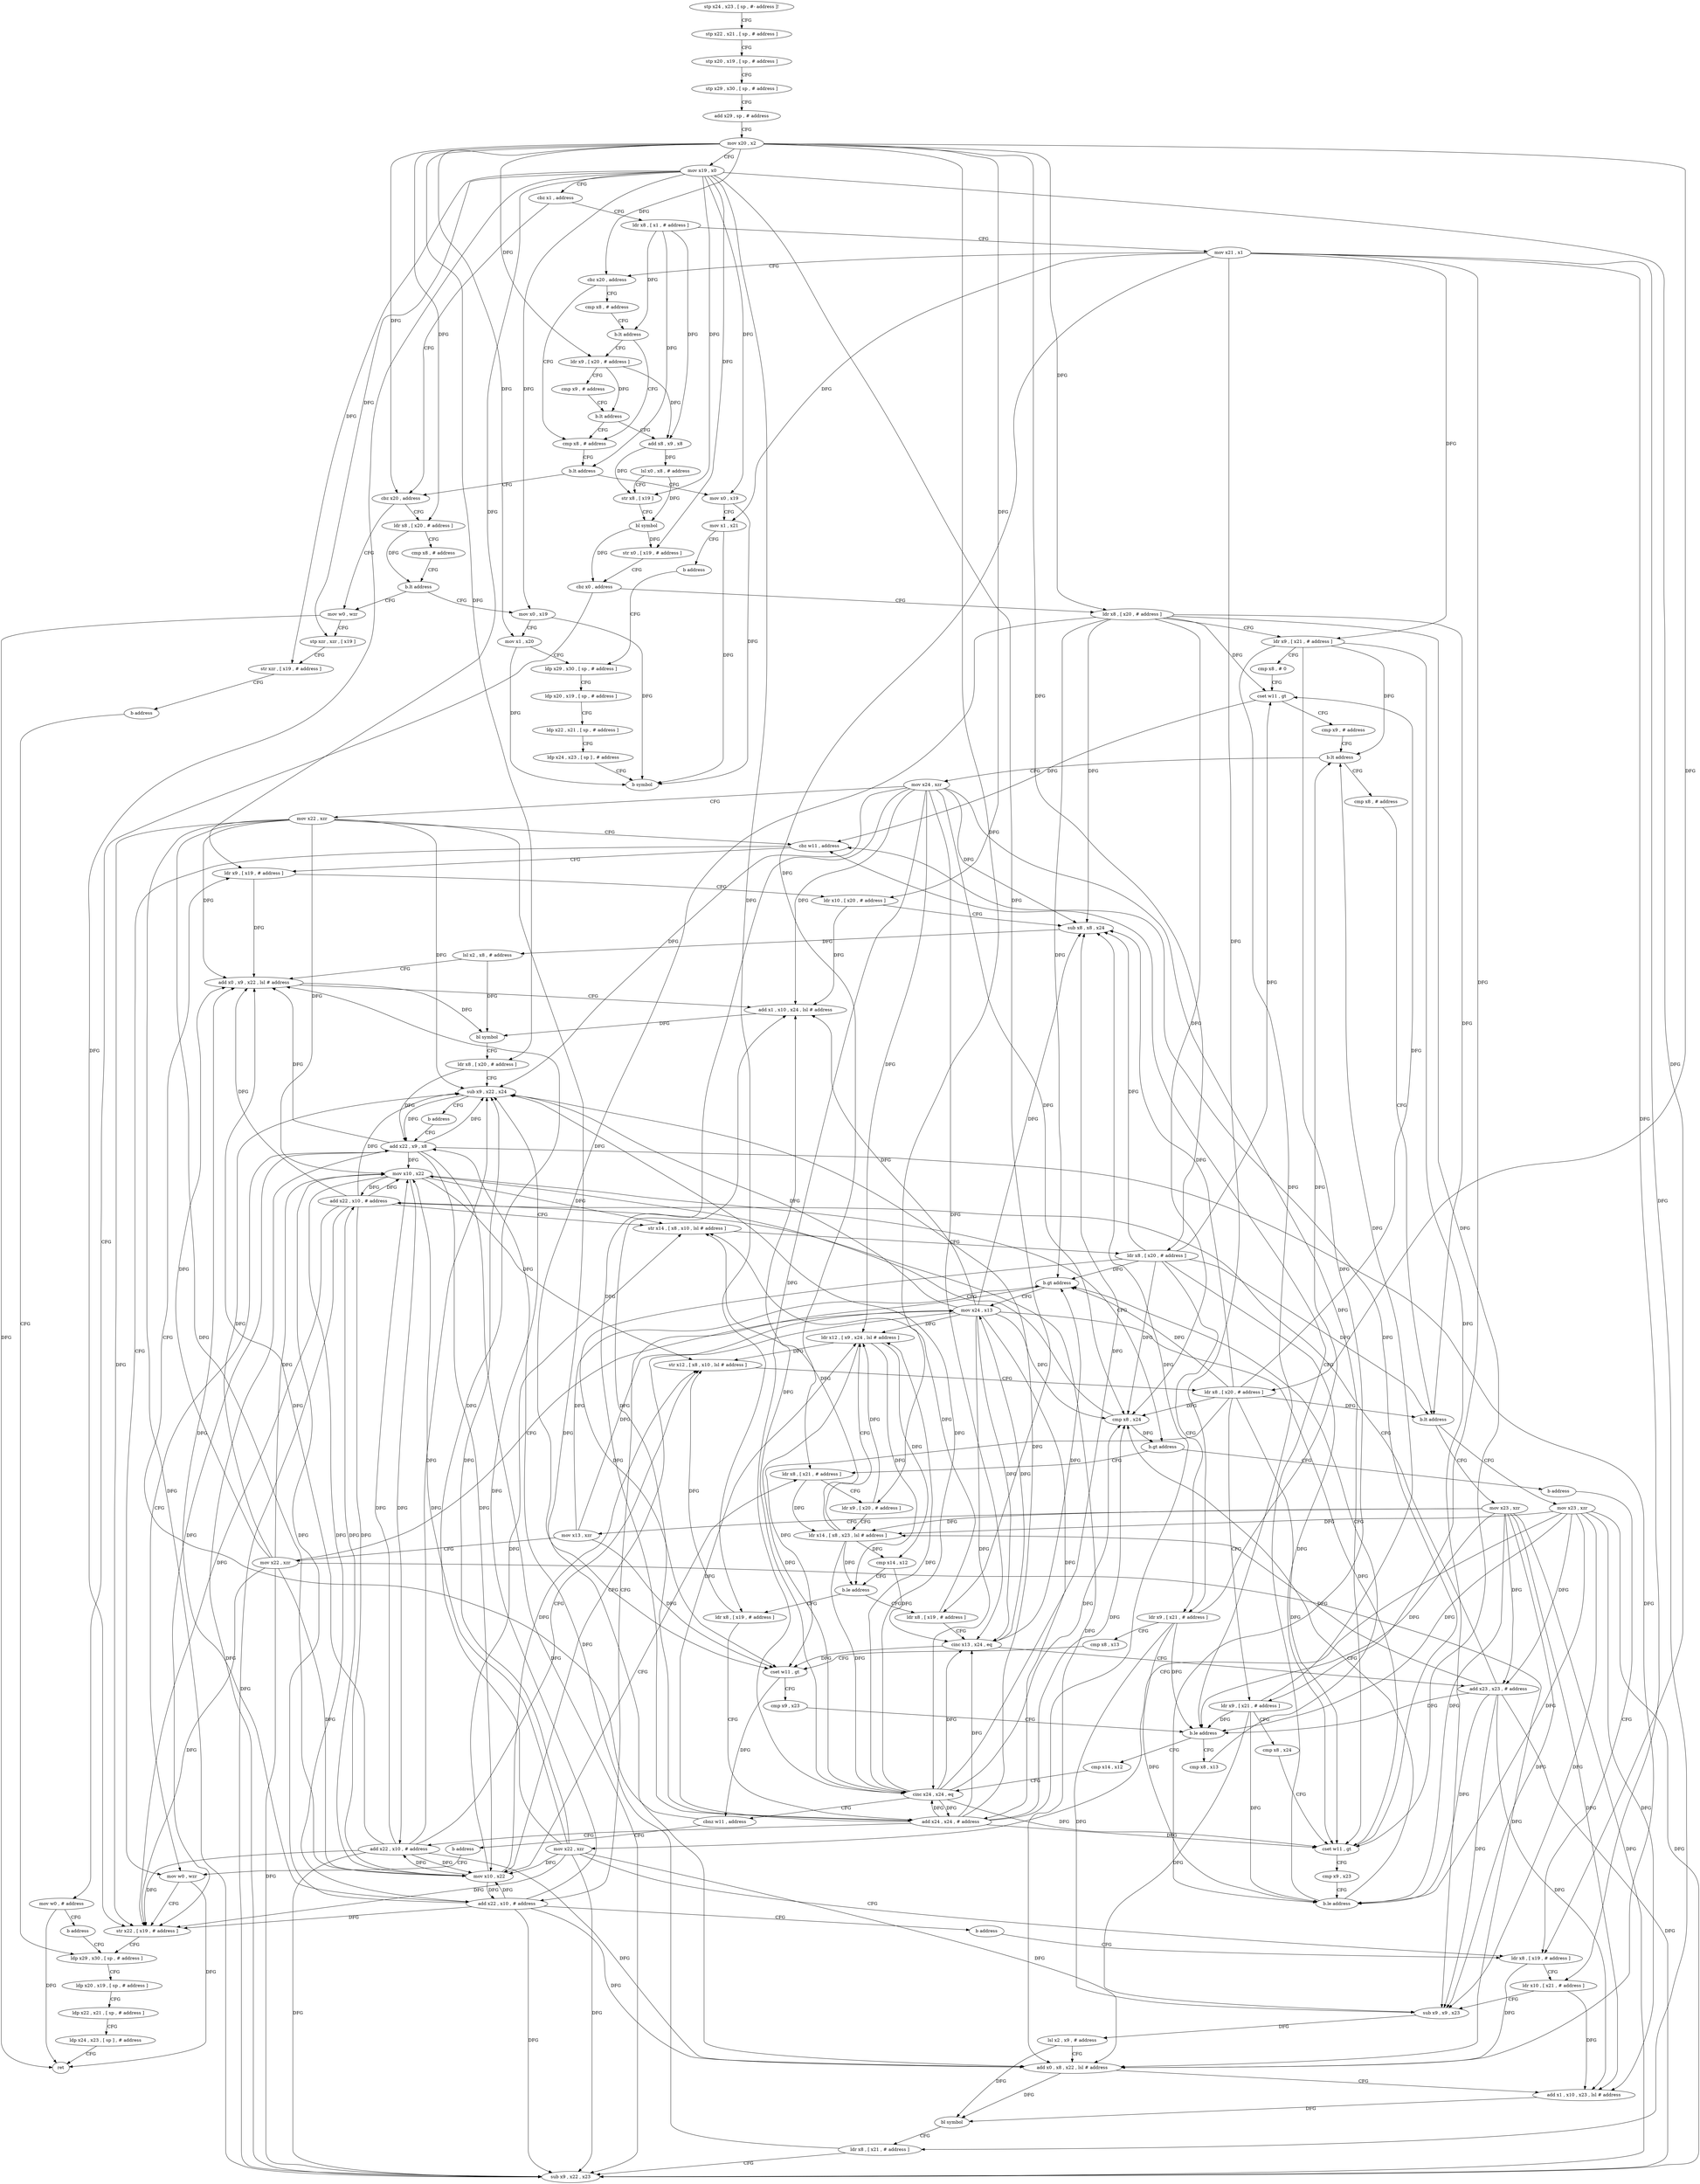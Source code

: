 digraph "func" {
"4250460" [label = "stp x24 , x23 , [ sp , #- address ]!" ]
"4250464" [label = "stp x22 , x21 , [ sp , # address ]" ]
"4250468" [label = "stp x20 , x19 , [ sp , # address ]" ]
"4250472" [label = "stp x29 , x30 , [ sp , # address ]" ]
"4250476" [label = "add x29 , sp , # address" ]
"4250480" [label = "mov x20 , x2" ]
"4250484" [label = "mov x19 , x0" ]
"4250488" [label = "cbz x1 , address" ]
"4250760" [label = "cbz x20 , address" ]
"4250492" [label = "ldr x8 , [ x1 , # address ]" ]
"4250804" [label = "mov w0 , wzr" ]
"4250764" [label = "ldr x8 , [ x20 , # address ]" ]
"4250496" [label = "mov x21 , x1" ]
"4250500" [label = "cbz x20 , address" ]
"4250740" [label = "cmp x8 , # address" ]
"4250504" [label = "cmp x8 , # address" ]
"4250808" [label = "stp xzr , xzr , [ x19 ]" ]
"4250812" [label = "str xzr , [ x19 , # address ]" ]
"4250816" [label = "b address" ]
"4250928" [label = "ldp x29 , x30 , [ sp , # address ]" ]
"4250768" [label = "cmp x8 , # address" ]
"4250772" [label = "b.lt address" ]
"4250776" [label = "mov x0 , x19" ]
"4250744" [label = "b.lt address" ]
"4250748" [label = "mov x0 , x19" ]
"4250508" [label = "b.lt address" ]
"4250512" [label = "ldr x9 , [ x20 , # address ]" ]
"4250932" [label = "ldp x20 , x19 , [ sp , # address ]" ]
"4250936" [label = "ldp x22 , x21 , [ sp , # address ]" ]
"4250940" [label = "ldp x24 , x23 , [ sp ] , # address" ]
"4250944" [label = "ret" ]
"4250780" [label = "mov x1 , x20" ]
"4250784" [label = "ldp x29 , x30 , [ sp , # address ]" ]
"4250752" [label = "mov x1 , x21" ]
"4250756" [label = "b address" ]
"4250516" [label = "cmp x9 , # address" ]
"4250520" [label = "b.lt address" ]
"4250524" [label = "add x8 , x9 , x8" ]
"4250788" [label = "ldp x20 , x19 , [ sp , # address ]" ]
"4250792" [label = "ldp x22 , x21 , [ sp , # address ]" ]
"4250796" [label = "ldp x24 , x23 , [ sp ] , # address" ]
"4250800" [label = "b symbol" ]
"4250528" [label = "lsl x0 , x8 , # address" ]
"4250532" [label = "str x8 , [ x19 ]" ]
"4250536" [label = "bl symbol" ]
"4250540" [label = "str x0 , [ x19 , # address ]" ]
"4250544" [label = "cbz x0 , address" ]
"4250964" [label = "mov w0 , # address" ]
"4250548" [label = "ldr x8 , [ x20 , # address ]" ]
"4250968" [label = "b address" ]
"4250552" [label = "ldr x9 , [ x21 , # address ]" ]
"4250556" [label = "cmp x8 , # 0" ]
"4250560" [label = "cset w11 , gt" ]
"4250564" [label = "cmp x9 , # address" ]
"4250568" [label = "b.lt address" ]
"4250820" [label = "mov x24 , xzr" ]
"4250572" [label = "cmp x8 , # address" ]
"4250824" [label = "mov x22 , xzr" ]
"4250828" [label = "cbz w11 , address" ]
"4250576" [label = "b.lt address" ]
"4250872" [label = "mov x23 , xzr" ]
"4250580" [label = "mov x23 , xzr" ]
"4250920" [label = "mov w0 , wzr" ]
"4250924" [label = "str x22 , [ x19 , # address ]" ]
"4250832" [label = "ldr x9 , [ x19 , # address ]" ]
"4250836" [label = "ldr x10 , [ x20 , # address ]" ]
"4250840" [label = "sub x8 , x8 , x24" ]
"4250844" [label = "lsl x2 , x8 , # address" ]
"4250848" [label = "add x0 , x9 , x22 , lsl # address" ]
"4250852" [label = "add x1 , x10 , x24 , lsl # address" ]
"4250856" [label = "bl symbol" ]
"4250860" [label = "ldr x8 , [ x20 , # address ]" ]
"4250864" [label = "sub x9 , x22 , x24" ]
"4250868" [label = "b address" ]
"4250916" [label = "add x22 , x9 , x8" ]
"4250876" [label = "mov x22 , xzr" ]
"4250880" [label = "ldr x8 , [ x19 , # address ]" ]
"4250584" [label = "mov x13 , xzr" ]
"4250588" [label = "mov x22 , xzr" ]
"4250592" [label = "mov x24 , x13" ]
"4250680" [label = "ldr x8 , [ x19 , # address ]" ]
"4250684" [label = "cinc x13 , x24 , eq" ]
"4250688" [label = "add x23 , x23 , # address" ]
"4250692" [label = "add x22 , x10 , # address" ]
"4250696" [label = "str x14 , [ x8 , x10 , lsl # address ]" ]
"4250700" [label = "ldr x8 , [ x20 , # address ]" ]
"4250704" [label = "ldr x9 , [ x21 , # address ]" ]
"4250708" [label = "cmp x8 , x13" ]
"4250712" [label = "cset w11 , gt" ]
"4250716" [label = "cmp x9 , x23" ]
"4250720" [label = "b.le address" ]
"4250948" [label = "cmp x14 , x12" ]
"4250724" [label = "cmp x8 , x13" ]
"4250624" [label = "ldr x8 , [ x19 , # address ]" ]
"4250628" [label = "add x24 , x24 , # address" ]
"4250632" [label = "add x22 , x10 , # address" ]
"4250636" [label = "str x12 , [ x8 , x10 , lsl # address ]" ]
"4250640" [label = "ldr x8 , [ x20 , # address ]" ]
"4250644" [label = "ldr x9 , [ x21 , # address ]" ]
"4250648" [label = "cmp x8 , x24" ]
"4250652" [label = "cset w11 , gt" ]
"4250656" [label = "cmp x9 , x23" ]
"4250660" [label = "b.le address" ]
"4250664" [label = "cmp x8 , x24" ]
"4250952" [label = "cinc x24 , x24 , eq" ]
"4250956" [label = "cbnz w11 , address" ]
"4250960" [label = "b address" ]
"4250728" [label = "b.gt address" ]
"4250732" [label = "add x22 , x10 , # address" ]
"4250668" [label = "mov x10 , x22" ]
"4250672" [label = "b.gt address" ]
"4250600" [label = "ldr x8 , [ x21 , # address ]" ]
"4250676" [label = "b address" ]
"4250596" [label = "mov x10 , x22" ]
"4250736" [label = "b address" ]
"4250604" [label = "ldr x9 , [ x20 , # address ]" ]
"4250608" [label = "ldr x14 , [ x8 , x23 , lsl # address ]" ]
"4250612" [label = "ldr x12 , [ x9 , x24 , lsl # address ]" ]
"4250616" [label = "cmp x14 , x12" ]
"4250620" [label = "b.le address" ]
"4250884" [label = "ldr x10 , [ x21 , # address ]" ]
"4250888" [label = "sub x9 , x9 , x23" ]
"4250892" [label = "lsl x2 , x9 , # address" ]
"4250896" [label = "add x0 , x8 , x22 , lsl # address" ]
"4250900" [label = "add x1 , x10 , x23 , lsl # address" ]
"4250904" [label = "bl symbol" ]
"4250908" [label = "ldr x8 , [ x21 , # address ]" ]
"4250912" [label = "sub x9 , x22 , x23" ]
"4250460" -> "4250464" [ label = "CFG" ]
"4250464" -> "4250468" [ label = "CFG" ]
"4250468" -> "4250472" [ label = "CFG" ]
"4250472" -> "4250476" [ label = "CFG" ]
"4250476" -> "4250480" [ label = "CFG" ]
"4250480" -> "4250484" [ label = "CFG" ]
"4250480" -> "4250760" [ label = "DFG" ]
"4250480" -> "4250500" [ label = "DFG" ]
"4250480" -> "4250764" [ label = "DFG" ]
"4250480" -> "4250780" [ label = "DFG" ]
"4250480" -> "4250512" [ label = "DFG" ]
"4250480" -> "4250548" [ label = "DFG" ]
"4250480" -> "4250836" [ label = "DFG" ]
"4250480" -> "4250860" [ label = "DFG" ]
"4250480" -> "4250604" [ label = "DFG" ]
"4250480" -> "4250640" [ label = "DFG" ]
"4250480" -> "4250700" [ label = "DFG" ]
"4250484" -> "4250488" [ label = "CFG" ]
"4250484" -> "4250808" [ label = "DFG" ]
"4250484" -> "4250812" [ label = "DFG" ]
"4250484" -> "4250776" [ label = "DFG" ]
"4250484" -> "4250748" [ label = "DFG" ]
"4250484" -> "4250532" [ label = "DFG" ]
"4250484" -> "4250540" [ label = "DFG" ]
"4250484" -> "4250924" [ label = "DFG" ]
"4250484" -> "4250832" [ label = "DFG" ]
"4250484" -> "4250880" [ label = "DFG" ]
"4250484" -> "4250680" [ label = "DFG" ]
"4250484" -> "4250624" [ label = "DFG" ]
"4250488" -> "4250760" [ label = "CFG" ]
"4250488" -> "4250492" [ label = "CFG" ]
"4250760" -> "4250804" [ label = "CFG" ]
"4250760" -> "4250764" [ label = "CFG" ]
"4250492" -> "4250496" [ label = "CFG" ]
"4250492" -> "4250744" [ label = "DFG" ]
"4250492" -> "4250508" [ label = "DFG" ]
"4250492" -> "4250524" [ label = "DFG" ]
"4250804" -> "4250808" [ label = "CFG" ]
"4250804" -> "4250944" [ label = "DFG" ]
"4250764" -> "4250768" [ label = "CFG" ]
"4250764" -> "4250772" [ label = "DFG" ]
"4250496" -> "4250500" [ label = "CFG" ]
"4250496" -> "4250752" [ label = "DFG" ]
"4250496" -> "4250552" [ label = "DFG" ]
"4250496" -> "4250884" [ label = "DFG" ]
"4250496" -> "4250908" [ label = "DFG" ]
"4250496" -> "4250600" [ label = "DFG" ]
"4250496" -> "4250644" [ label = "DFG" ]
"4250496" -> "4250704" [ label = "DFG" ]
"4250500" -> "4250740" [ label = "CFG" ]
"4250500" -> "4250504" [ label = "CFG" ]
"4250740" -> "4250744" [ label = "CFG" ]
"4250504" -> "4250508" [ label = "CFG" ]
"4250808" -> "4250812" [ label = "CFG" ]
"4250812" -> "4250816" [ label = "CFG" ]
"4250816" -> "4250928" [ label = "CFG" ]
"4250928" -> "4250932" [ label = "CFG" ]
"4250768" -> "4250772" [ label = "CFG" ]
"4250772" -> "4250804" [ label = "CFG" ]
"4250772" -> "4250776" [ label = "CFG" ]
"4250776" -> "4250780" [ label = "CFG" ]
"4250776" -> "4250800" [ label = "DFG" ]
"4250744" -> "4250760" [ label = "CFG" ]
"4250744" -> "4250748" [ label = "CFG" ]
"4250748" -> "4250752" [ label = "CFG" ]
"4250748" -> "4250800" [ label = "DFG" ]
"4250508" -> "4250740" [ label = "CFG" ]
"4250508" -> "4250512" [ label = "CFG" ]
"4250512" -> "4250516" [ label = "CFG" ]
"4250512" -> "4250520" [ label = "DFG" ]
"4250512" -> "4250524" [ label = "DFG" ]
"4250932" -> "4250936" [ label = "CFG" ]
"4250936" -> "4250940" [ label = "CFG" ]
"4250940" -> "4250944" [ label = "CFG" ]
"4250780" -> "4250784" [ label = "CFG" ]
"4250780" -> "4250800" [ label = "DFG" ]
"4250784" -> "4250788" [ label = "CFG" ]
"4250752" -> "4250756" [ label = "CFG" ]
"4250752" -> "4250800" [ label = "DFG" ]
"4250756" -> "4250784" [ label = "CFG" ]
"4250516" -> "4250520" [ label = "CFG" ]
"4250520" -> "4250740" [ label = "CFG" ]
"4250520" -> "4250524" [ label = "CFG" ]
"4250524" -> "4250528" [ label = "DFG" ]
"4250524" -> "4250532" [ label = "DFG" ]
"4250788" -> "4250792" [ label = "CFG" ]
"4250792" -> "4250796" [ label = "CFG" ]
"4250796" -> "4250800" [ label = "CFG" ]
"4250528" -> "4250532" [ label = "CFG" ]
"4250528" -> "4250536" [ label = "DFG" ]
"4250532" -> "4250536" [ label = "CFG" ]
"4250536" -> "4250540" [ label = "DFG" ]
"4250536" -> "4250544" [ label = "DFG" ]
"4250540" -> "4250544" [ label = "CFG" ]
"4250544" -> "4250964" [ label = "CFG" ]
"4250544" -> "4250548" [ label = "CFG" ]
"4250964" -> "4250968" [ label = "CFG" ]
"4250964" -> "4250944" [ label = "DFG" ]
"4250548" -> "4250552" [ label = "CFG" ]
"4250548" -> "4250560" [ label = "DFG" ]
"4250548" -> "4250576" [ label = "DFG" ]
"4250548" -> "4250840" [ label = "DFG" ]
"4250548" -> "4250652" [ label = "DFG" ]
"4250548" -> "4250712" [ label = "DFG" ]
"4250548" -> "4250664" [ label = "DFG" ]
"4250548" -> "4250728" [ label = "DFG" ]
"4250968" -> "4250928" [ label = "CFG" ]
"4250552" -> "4250556" [ label = "CFG" ]
"4250552" -> "4250568" [ label = "DFG" ]
"4250552" -> "4250888" [ label = "DFG" ]
"4250552" -> "4250660" [ label = "DFG" ]
"4250552" -> "4250720" [ label = "DFG" ]
"4250556" -> "4250560" [ label = "CFG" ]
"4250560" -> "4250564" [ label = "CFG" ]
"4250560" -> "4250828" [ label = "DFG" ]
"4250564" -> "4250568" [ label = "CFG" ]
"4250568" -> "4250820" [ label = "CFG" ]
"4250568" -> "4250572" [ label = "CFG" ]
"4250820" -> "4250824" [ label = "CFG" ]
"4250820" -> "4250840" [ label = "DFG" ]
"4250820" -> "4250852" [ label = "DFG" ]
"4250820" -> "4250864" [ label = "DFG" ]
"4250820" -> "4250612" [ label = "DFG" ]
"4250820" -> "4250628" [ label = "DFG" ]
"4250820" -> "4250652" [ label = "DFG" ]
"4250820" -> "4250684" [ label = "DFG" ]
"4250820" -> "4250664" [ label = "DFG" ]
"4250820" -> "4250952" [ label = "DFG" ]
"4250572" -> "4250576" [ label = "CFG" ]
"4250824" -> "4250828" [ label = "CFG" ]
"4250824" -> "4250924" [ label = "DFG" ]
"4250824" -> "4250848" [ label = "DFG" ]
"4250824" -> "4250864" [ label = "DFG" ]
"4250824" -> "4250896" [ label = "DFG" ]
"4250824" -> "4250912" [ label = "DFG" ]
"4250824" -> "4250596" [ label = "DFG" ]
"4250824" -> "4250668" [ label = "DFG" ]
"4250828" -> "4250920" [ label = "CFG" ]
"4250828" -> "4250832" [ label = "CFG" ]
"4250576" -> "4250872" [ label = "CFG" ]
"4250576" -> "4250580" [ label = "CFG" ]
"4250872" -> "4250876" [ label = "CFG" ]
"4250872" -> "4250888" [ label = "DFG" ]
"4250872" -> "4250900" [ label = "DFG" ]
"4250872" -> "4250912" [ label = "DFG" ]
"4250872" -> "4250608" [ label = "DFG" ]
"4250872" -> "4250688" [ label = "DFG" ]
"4250872" -> "4250660" [ label = "DFG" ]
"4250872" -> "4250720" [ label = "DFG" ]
"4250580" -> "4250584" [ label = "CFG" ]
"4250580" -> "4250888" [ label = "DFG" ]
"4250580" -> "4250900" [ label = "DFG" ]
"4250580" -> "4250912" [ label = "DFG" ]
"4250580" -> "4250608" [ label = "DFG" ]
"4250580" -> "4250688" [ label = "DFG" ]
"4250580" -> "4250660" [ label = "DFG" ]
"4250580" -> "4250720" [ label = "DFG" ]
"4250920" -> "4250924" [ label = "CFG" ]
"4250920" -> "4250944" [ label = "DFG" ]
"4250924" -> "4250928" [ label = "CFG" ]
"4250832" -> "4250836" [ label = "CFG" ]
"4250832" -> "4250848" [ label = "DFG" ]
"4250836" -> "4250840" [ label = "CFG" ]
"4250836" -> "4250852" [ label = "DFG" ]
"4250840" -> "4250844" [ label = "DFG" ]
"4250844" -> "4250848" [ label = "CFG" ]
"4250844" -> "4250856" [ label = "DFG" ]
"4250848" -> "4250852" [ label = "CFG" ]
"4250848" -> "4250856" [ label = "DFG" ]
"4250852" -> "4250856" [ label = "DFG" ]
"4250856" -> "4250860" [ label = "CFG" ]
"4250860" -> "4250864" [ label = "CFG" ]
"4250860" -> "4250916" [ label = "DFG" ]
"4250864" -> "4250868" [ label = "CFG" ]
"4250864" -> "4250916" [ label = "DFG" ]
"4250868" -> "4250916" [ label = "CFG" ]
"4250916" -> "4250920" [ label = "CFG" ]
"4250916" -> "4250924" [ label = "DFG" ]
"4250916" -> "4250848" [ label = "DFG" ]
"4250916" -> "4250896" [ label = "DFG" ]
"4250916" -> "4250596" [ label = "DFG" ]
"4250916" -> "4250864" [ label = "DFG" ]
"4250916" -> "4250912" [ label = "DFG" ]
"4250916" -> "4250668" [ label = "DFG" ]
"4250876" -> "4250880" [ label = "CFG" ]
"4250876" -> "4250924" [ label = "DFG" ]
"4250876" -> "4250848" [ label = "DFG" ]
"4250876" -> "4250864" [ label = "DFG" ]
"4250876" -> "4250896" [ label = "DFG" ]
"4250876" -> "4250912" [ label = "DFG" ]
"4250876" -> "4250596" [ label = "DFG" ]
"4250876" -> "4250668" [ label = "DFG" ]
"4250880" -> "4250884" [ label = "CFG" ]
"4250880" -> "4250896" [ label = "DFG" ]
"4250584" -> "4250588" [ label = "CFG" ]
"4250584" -> "4250592" [ label = "DFG" ]
"4250584" -> "4250712" [ label = "DFG" ]
"4250584" -> "4250728" [ label = "DFG" ]
"4250588" -> "4250592" [ label = "CFG" ]
"4250588" -> "4250924" [ label = "DFG" ]
"4250588" -> "4250848" [ label = "DFG" ]
"4250588" -> "4250864" [ label = "DFG" ]
"4250588" -> "4250896" [ label = "DFG" ]
"4250588" -> "4250912" [ label = "DFG" ]
"4250588" -> "4250596" [ label = "DFG" ]
"4250588" -> "4250668" [ label = "DFG" ]
"4250592" -> "4250596" [ label = "CFG" ]
"4250592" -> "4250840" [ label = "DFG" ]
"4250592" -> "4250852" [ label = "DFG" ]
"4250592" -> "4250864" [ label = "DFG" ]
"4250592" -> "4250612" [ label = "DFG" ]
"4250592" -> "4250628" [ label = "DFG" ]
"4250592" -> "4250652" [ label = "DFG" ]
"4250592" -> "4250684" [ label = "DFG" ]
"4250592" -> "4250664" [ label = "DFG" ]
"4250592" -> "4250952" [ label = "DFG" ]
"4250680" -> "4250684" [ label = "CFG" ]
"4250680" -> "4250696" [ label = "DFG" ]
"4250684" -> "4250688" [ label = "CFG" ]
"4250684" -> "4250592" [ label = "DFG" ]
"4250684" -> "4250712" [ label = "DFG" ]
"4250684" -> "4250728" [ label = "DFG" ]
"4250688" -> "4250692" [ label = "CFG" ]
"4250688" -> "4250888" [ label = "DFG" ]
"4250688" -> "4250900" [ label = "DFG" ]
"4250688" -> "4250912" [ label = "DFG" ]
"4250688" -> "4250608" [ label = "DFG" ]
"4250688" -> "4250660" [ label = "DFG" ]
"4250688" -> "4250720" [ label = "DFG" ]
"4250692" -> "4250696" [ label = "CFG" ]
"4250692" -> "4250924" [ label = "DFG" ]
"4250692" -> "4250848" [ label = "DFG" ]
"4250692" -> "4250896" [ label = "DFG" ]
"4250692" -> "4250596" [ label = "DFG" ]
"4250692" -> "4250864" [ label = "DFG" ]
"4250692" -> "4250912" [ label = "DFG" ]
"4250692" -> "4250668" [ label = "DFG" ]
"4250696" -> "4250700" [ label = "CFG" ]
"4250700" -> "4250704" [ label = "CFG" ]
"4250700" -> "4250560" [ label = "DFG" ]
"4250700" -> "4250576" [ label = "DFG" ]
"4250700" -> "4250840" [ label = "DFG" ]
"4250700" -> "4250652" [ label = "DFG" ]
"4250700" -> "4250712" [ label = "DFG" ]
"4250700" -> "4250664" [ label = "DFG" ]
"4250700" -> "4250728" [ label = "DFG" ]
"4250704" -> "4250708" [ label = "CFG" ]
"4250704" -> "4250568" [ label = "DFG" ]
"4250704" -> "4250888" [ label = "DFG" ]
"4250704" -> "4250660" [ label = "DFG" ]
"4250704" -> "4250720" [ label = "DFG" ]
"4250708" -> "4250712" [ label = "CFG" ]
"4250712" -> "4250716" [ label = "CFG" ]
"4250712" -> "4250956" [ label = "DFG" ]
"4250716" -> "4250720" [ label = "CFG" ]
"4250720" -> "4250948" [ label = "CFG" ]
"4250720" -> "4250724" [ label = "CFG" ]
"4250948" -> "4250952" [ label = "CFG" ]
"4250724" -> "4250728" [ label = "CFG" ]
"4250624" -> "4250628" [ label = "CFG" ]
"4250624" -> "4250636" [ label = "DFG" ]
"4250628" -> "4250632" [ label = "CFG" ]
"4250628" -> "4250840" [ label = "DFG" ]
"4250628" -> "4250852" [ label = "DFG" ]
"4250628" -> "4250864" [ label = "DFG" ]
"4250628" -> "4250612" [ label = "DFG" ]
"4250628" -> "4250652" [ label = "DFG" ]
"4250628" -> "4250684" [ label = "DFG" ]
"4250628" -> "4250664" [ label = "DFG" ]
"4250628" -> "4250952" [ label = "DFG" ]
"4250632" -> "4250636" [ label = "CFG" ]
"4250632" -> "4250924" [ label = "DFG" ]
"4250632" -> "4250848" [ label = "DFG" ]
"4250632" -> "4250896" [ label = "DFG" ]
"4250632" -> "4250596" [ label = "DFG" ]
"4250632" -> "4250864" [ label = "DFG" ]
"4250632" -> "4250912" [ label = "DFG" ]
"4250632" -> "4250668" [ label = "DFG" ]
"4250636" -> "4250640" [ label = "CFG" ]
"4250640" -> "4250644" [ label = "CFG" ]
"4250640" -> "4250560" [ label = "DFG" ]
"4250640" -> "4250576" [ label = "DFG" ]
"4250640" -> "4250840" [ label = "DFG" ]
"4250640" -> "4250652" [ label = "DFG" ]
"4250640" -> "4250712" [ label = "DFG" ]
"4250640" -> "4250664" [ label = "DFG" ]
"4250640" -> "4250728" [ label = "DFG" ]
"4250644" -> "4250648" [ label = "CFG" ]
"4250644" -> "4250568" [ label = "DFG" ]
"4250644" -> "4250888" [ label = "DFG" ]
"4250644" -> "4250660" [ label = "DFG" ]
"4250644" -> "4250720" [ label = "DFG" ]
"4250648" -> "4250652" [ label = "CFG" ]
"4250652" -> "4250656" [ label = "CFG" ]
"4250652" -> "4250828" [ label = "DFG" ]
"4250656" -> "4250660" [ label = "CFG" ]
"4250660" -> "4250828" [ label = "CFG" ]
"4250660" -> "4250664" [ label = "CFG" ]
"4250664" -> "4250668" [ label = "CFG" ]
"4250664" -> "4250672" [ label = "DFG" ]
"4250952" -> "4250956" [ label = "CFG" ]
"4250952" -> "4250840" [ label = "DFG" ]
"4250952" -> "4250852" [ label = "DFG" ]
"4250952" -> "4250864" [ label = "DFG" ]
"4250952" -> "4250612" [ label = "DFG" ]
"4250952" -> "4250628" [ label = "DFG" ]
"4250952" -> "4250652" [ label = "DFG" ]
"4250952" -> "4250684" [ label = "DFG" ]
"4250952" -> "4250664" [ label = "DFG" ]
"4250956" -> "4250832" [ label = "CFG" ]
"4250956" -> "4250960" [ label = "CFG" ]
"4250960" -> "4250920" [ label = "CFG" ]
"4250728" -> "4250592" [ label = "CFG" ]
"4250728" -> "4250732" [ label = "CFG" ]
"4250732" -> "4250736" [ label = "CFG" ]
"4250732" -> "4250924" [ label = "DFG" ]
"4250732" -> "4250848" [ label = "DFG" ]
"4250732" -> "4250896" [ label = "DFG" ]
"4250732" -> "4250596" [ label = "DFG" ]
"4250732" -> "4250668" [ label = "DFG" ]
"4250732" -> "4250864" [ label = "DFG" ]
"4250732" -> "4250912" [ label = "DFG" ]
"4250668" -> "4250672" [ label = "CFG" ]
"4250668" -> "4250632" [ label = "DFG" ]
"4250668" -> "4250692" [ label = "DFG" ]
"4250668" -> "4250636" [ label = "DFG" ]
"4250668" -> "4250696" [ label = "DFG" ]
"4250668" -> "4250732" [ label = "DFG" ]
"4250672" -> "4250600" [ label = "CFG" ]
"4250672" -> "4250676" [ label = "CFG" ]
"4250600" -> "4250604" [ label = "CFG" ]
"4250600" -> "4250608" [ label = "DFG" ]
"4250676" -> "4250880" [ label = "CFG" ]
"4250596" -> "4250600" [ label = "CFG" ]
"4250596" -> "4250632" [ label = "DFG" ]
"4250596" -> "4250636" [ label = "DFG" ]
"4250596" -> "4250692" [ label = "DFG" ]
"4250596" -> "4250696" [ label = "DFG" ]
"4250596" -> "4250732" [ label = "DFG" ]
"4250736" -> "4250880" [ label = "CFG" ]
"4250604" -> "4250608" [ label = "CFG" ]
"4250604" -> "4250612" [ label = "DFG" ]
"4250608" -> "4250612" [ label = "CFG" ]
"4250608" -> "4250616" [ label = "DFG" ]
"4250608" -> "4250620" [ label = "DFG" ]
"4250608" -> "4250696" [ label = "DFG" ]
"4250608" -> "4250952" [ label = "DFG" ]
"4250612" -> "4250616" [ label = "DFG" ]
"4250612" -> "4250620" [ label = "DFG" ]
"4250612" -> "4250636" [ label = "DFG" ]
"4250612" -> "4250952" [ label = "DFG" ]
"4250616" -> "4250620" [ label = "CFG" ]
"4250616" -> "4250684" [ label = "DFG" ]
"4250620" -> "4250680" [ label = "CFG" ]
"4250620" -> "4250624" [ label = "CFG" ]
"4250884" -> "4250888" [ label = "CFG" ]
"4250884" -> "4250900" [ label = "DFG" ]
"4250888" -> "4250892" [ label = "DFG" ]
"4250892" -> "4250896" [ label = "CFG" ]
"4250892" -> "4250904" [ label = "DFG" ]
"4250896" -> "4250900" [ label = "CFG" ]
"4250896" -> "4250904" [ label = "DFG" ]
"4250900" -> "4250904" [ label = "DFG" ]
"4250904" -> "4250908" [ label = "CFG" ]
"4250908" -> "4250912" [ label = "CFG" ]
"4250908" -> "4250916" [ label = "DFG" ]
"4250912" -> "4250916" [ label = "DFG" ]
}
